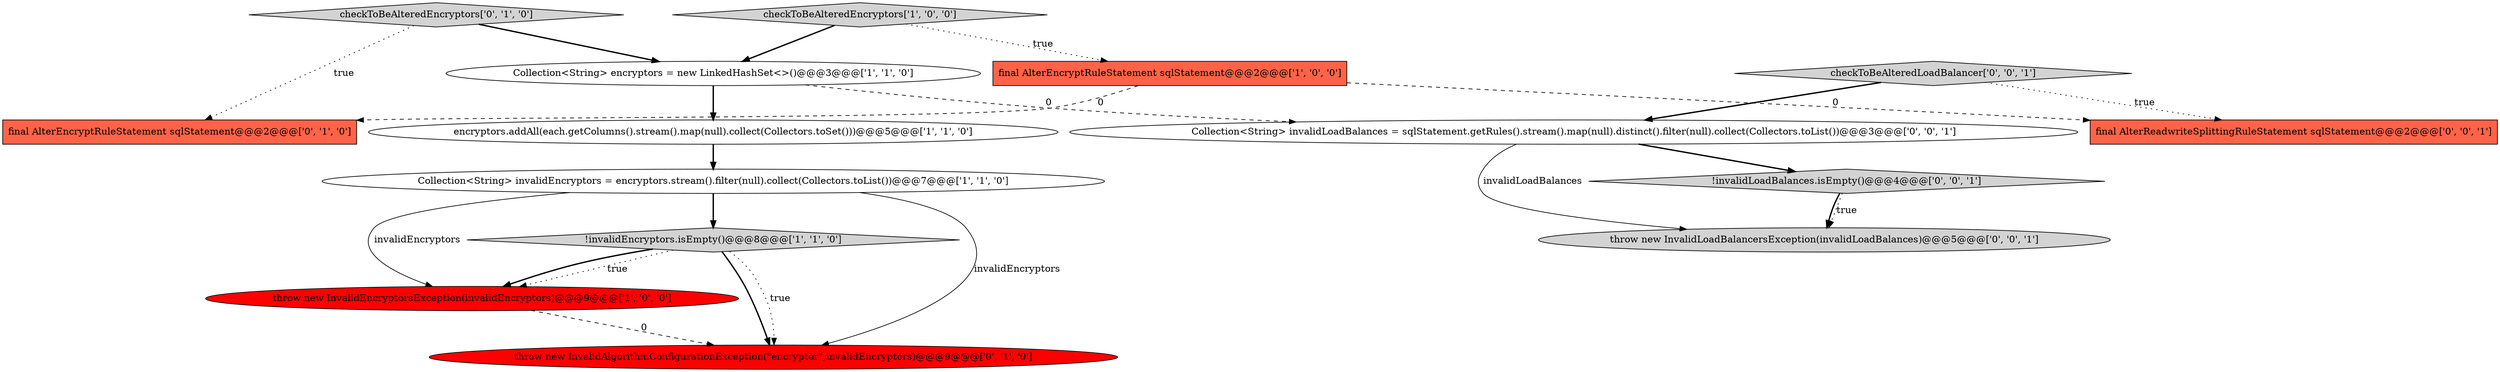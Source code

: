 digraph {
7 [style = filled, label = "final AlterEncryptRuleStatement sqlStatement@@@2@@@['0', '1', '0']", fillcolor = tomato, shape = box image = "AAA1AAABBB2BBB"];
3 [style = filled, label = "encryptors.addAll(each.getColumns().stream().map(null).collect(Collectors.toSet()))@@@5@@@['1', '1', '0']", fillcolor = white, shape = ellipse image = "AAA0AAABBB1BBB"];
5 [style = filled, label = "!invalidEncryptors.isEmpty()@@@8@@@['1', '1', '0']", fillcolor = lightgray, shape = diamond image = "AAA0AAABBB1BBB"];
8 [style = filled, label = "checkToBeAlteredEncryptors['0', '1', '0']", fillcolor = lightgray, shape = diamond image = "AAA0AAABBB2BBB"];
1 [style = filled, label = "throw new InvalidEncryptorsException(invalidEncryptors)@@@9@@@['1', '0', '0']", fillcolor = red, shape = ellipse image = "AAA1AAABBB1BBB"];
12 [style = filled, label = "final AlterReadwriteSplittingRuleStatement sqlStatement@@@2@@@['0', '0', '1']", fillcolor = tomato, shape = box image = "AAA0AAABBB3BBB"];
9 [style = filled, label = "throw new InvalidAlgorithmConfigurationException(\"encryptor\",invalidEncryptors)@@@9@@@['0', '1', '0']", fillcolor = red, shape = ellipse image = "AAA1AAABBB2BBB"];
6 [style = filled, label = "Collection<String> invalidEncryptors = encryptors.stream().filter(null).collect(Collectors.toList())@@@7@@@['1', '1', '0']", fillcolor = white, shape = ellipse image = "AAA0AAABBB1BBB"];
0 [style = filled, label = "Collection<String> encryptors = new LinkedHashSet<>()@@@3@@@['1', '1', '0']", fillcolor = white, shape = ellipse image = "AAA0AAABBB1BBB"];
13 [style = filled, label = "checkToBeAlteredLoadBalancer['0', '0', '1']", fillcolor = lightgray, shape = diamond image = "AAA0AAABBB3BBB"];
2 [style = filled, label = "final AlterEncryptRuleStatement sqlStatement@@@2@@@['1', '0', '0']", fillcolor = tomato, shape = box image = "AAA1AAABBB1BBB"];
14 [style = filled, label = "!invalidLoadBalances.isEmpty()@@@4@@@['0', '0', '1']", fillcolor = lightgray, shape = diamond image = "AAA0AAABBB3BBB"];
11 [style = filled, label = "throw new InvalidLoadBalancersException(invalidLoadBalances)@@@5@@@['0', '0', '1']", fillcolor = lightgray, shape = ellipse image = "AAA0AAABBB3BBB"];
10 [style = filled, label = "Collection<String> invalidLoadBalances = sqlStatement.getRules().stream().map(null).distinct().filter(null).collect(Collectors.toList())@@@3@@@['0', '0', '1']", fillcolor = white, shape = ellipse image = "AAA0AAABBB3BBB"];
4 [style = filled, label = "checkToBeAlteredEncryptors['1', '0', '0']", fillcolor = lightgray, shape = diamond image = "AAA0AAABBB1BBB"];
6->1 [style = solid, label="invalidEncryptors"];
0->3 [style = bold, label=""];
13->10 [style = bold, label=""];
5->9 [style = bold, label=""];
13->12 [style = dotted, label="true"];
10->14 [style = bold, label=""];
5->1 [style = dotted, label="true"];
6->9 [style = solid, label="invalidEncryptors"];
8->7 [style = dotted, label="true"];
3->6 [style = bold, label=""];
10->11 [style = solid, label="invalidLoadBalances"];
1->9 [style = dashed, label="0"];
2->7 [style = dashed, label="0"];
0->10 [style = dashed, label="0"];
4->0 [style = bold, label=""];
8->0 [style = bold, label=""];
5->1 [style = bold, label=""];
6->5 [style = bold, label=""];
2->12 [style = dashed, label="0"];
5->9 [style = dotted, label="true"];
14->11 [style = dotted, label="true"];
14->11 [style = bold, label=""];
4->2 [style = dotted, label="true"];
}
